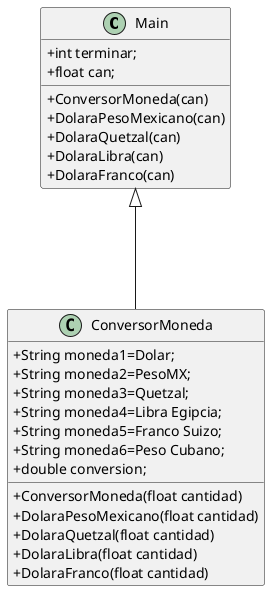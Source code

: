 @startuml
skinparam classAttributeIconSize 0

class Main {
    +int terminar;
    +float can;
    + ConversorMoneda(can)
        + DolaraPesoMexicano(can)
        + DolaraQuetzal(can)
        + DolaraLibra(can)
        + DolaraFranco(can)
}

class ConversorMoneda {
    + String moneda1=Dolar;
    + String moneda2=PesoMX;
    + String moneda3=Quetzal;
    + String moneda4=Libra Egipcia;
    + String moneda5=Franco Suizo;
    + String moneda6=Peso Cubano;
    + double conversion;
    + ConversorMoneda(float cantidad)
    + DolaraPesoMexicano(float cantidad)
    + DolaraQuetzal(float cantidad)
    + DolaraLibra(float cantidad)
    + DolaraFranco(float cantidad)


}

Main <|--- ConversorMoneda
@enduml
